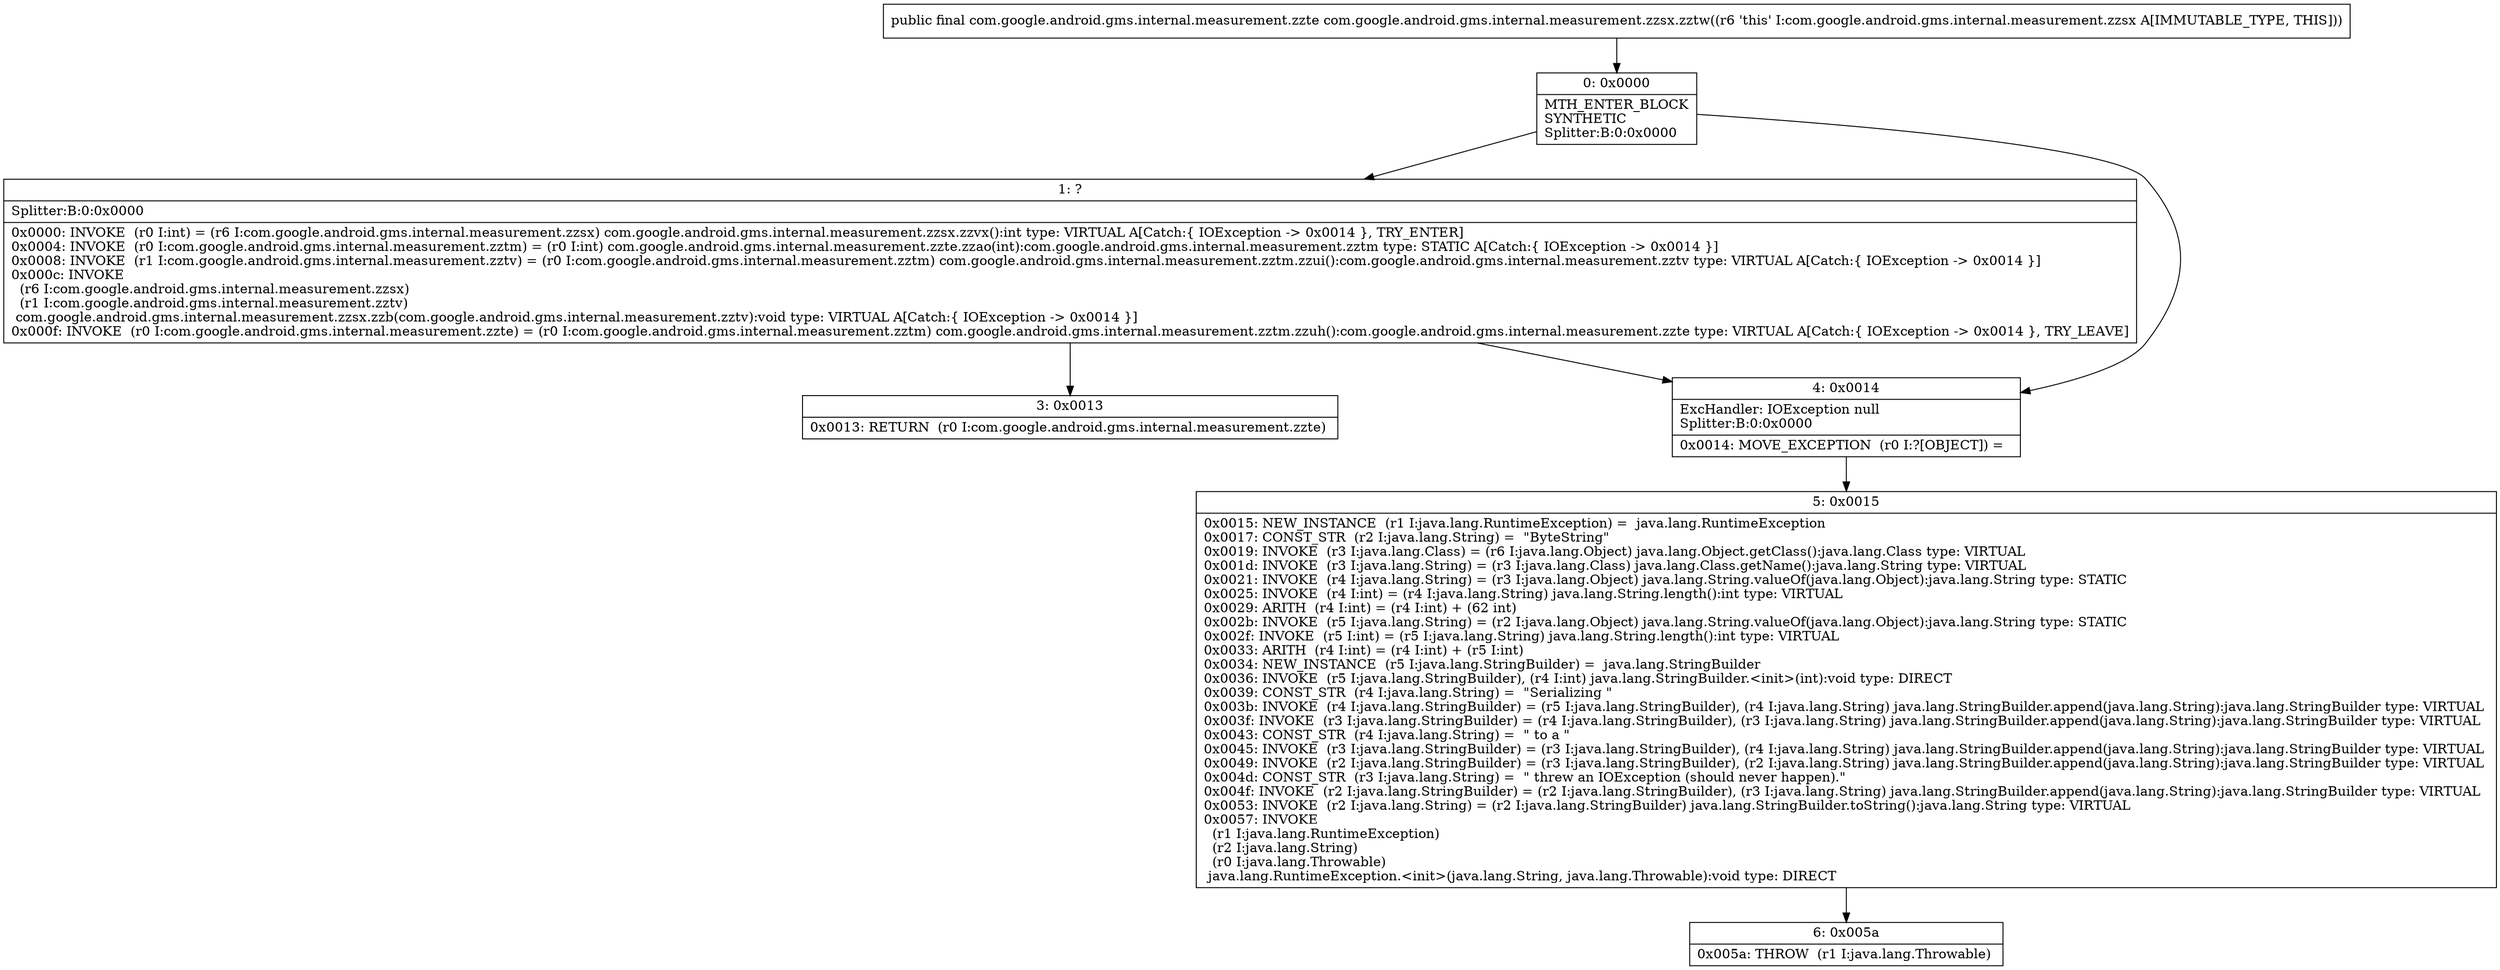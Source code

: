 digraph "CFG forcom.google.android.gms.internal.measurement.zzsx.zztw()Lcom\/google\/android\/gms\/internal\/measurement\/zzte;" {
Node_0 [shape=record,label="{0\:\ 0x0000|MTH_ENTER_BLOCK\lSYNTHETIC\lSplitter:B:0:0x0000\l}"];
Node_1 [shape=record,label="{1\:\ ?|Splitter:B:0:0x0000\l|0x0000: INVOKE  (r0 I:int) = (r6 I:com.google.android.gms.internal.measurement.zzsx) com.google.android.gms.internal.measurement.zzsx.zzvx():int type: VIRTUAL A[Catch:\{ IOException \-\> 0x0014 \}, TRY_ENTER]\l0x0004: INVOKE  (r0 I:com.google.android.gms.internal.measurement.zztm) = (r0 I:int) com.google.android.gms.internal.measurement.zzte.zzao(int):com.google.android.gms.internal.measurement.zztm type: STATIC A[Catch:\{ IOException \-\> 0x0014 \}]\l0x0008: INVOKE  (r1 I:com.google.android.gms.internal.measurement.zztv) = (r0 I:com.google.android.gms.internal.measurement.zztm) com.google.android.gms.internal.measurement.zztm.zzui():com.google.android.gms.internal.measurement.zztv type: VIRTUAL A[Catch:\{ IOException \-\> 0x0014 \}]\l0x000c: INVOKE  \l  (r6 I:com.google.android.gms.internal.measurement.zzsx)\l  (r1 I:com.google.android.gms.internal.measurement.zztv)\l com.google.android.gms.internal.measurement.zzsx.zzb(com.google.android.gms.internal.measurement.zztv):void type: VIRTUAL A[Catch:\{ IOException \-\> 0x0014 \}]\l0x000f: INVOKE  (r0 I:com.google.android.gms.internal.measurement.zzte) = (r0 I:com.google.android.gms.internal.measurement.zztm) com.google.android.gms.internal.measurement.zztm.zzuh():com.google.android.gms.internal.measurement.zzte type: VIRTUAL A[Catch:\{ IOException \-\> 0x0014 \}, TRY_LEAVE]\l}"];
Node_3 [shape=record,label="{3\:\ 0x0013|0x0013: RETURN  (r0 I:com.google.android.gms.internal.measurement.zzte) \l}"];
Node_4 [shape=record,label="{4\:\ 0x0014|ExcHandler: IOException null\lSplitter:B:0:0x0000\l|0x0014: MOVE_EXCEPTION  (r0 I:?[OBJECT]) =  \l}"];
Node_5 [shape=record,label="{5\:\ 0x0015|0x0015: NEW_INSTANCE  (r1 I:java.lang.RuntimeException) =  java.lang.RuntimeException \l0x0017: CONST_STR  (r2 I:java.lang.String) =  \"ByteString\" \l0x0019: INVOKE  (r3 I:java.lang.Class) = (r6 I:java.lang.Object) java.lang.Object.getClass():java.lang.Class type: VIRTUAL \l0x001d: INVOKE  (r3 I:java.lang.String) = (r3 I:java.lang.Class) java.lang.Class.getName():java.lang.String type: VIRTUAL \l0x0021: INVOKE  (r4 I:java.lang.String) = (r3 I:java.lang.Object) java.lang.String.valueOf(java.lang.Object):java.lang.String type: STATIC \l0x0025: INVOKE  (r4 I:int) = (r4 I:java.lang.String) java.lang.String.length():int type: VIRTUAL \l0x0029: ARITH  (r4 I:int) = (r4 I:int) + (62 int) \l0x002b: INVOKE  (r5 I:java.lang.String) = (r2 I:java.lang.Object) java.lang.String.valueOf(java.lang.Object):java.lang.String type: STATIC \l0x002f: INVOKE  (r5 I:int) = (r5 I:java.lang.String) java.lang.String.length():int type: VIRTUAL \l0x0033: ARITH  (r4 I:int) = (r4 I:int) + (r5 I:int) \l0x0034: NEW_INSTANCE  (r5 I:java.lang.StringBuilder) =  java.lang.StringBuilder \l0x0036: INVOKE  (r5 I:java.lang.StringBuilder), (r4 I:int) java.lang.StringBuilder.\<init\>(int):void type: DIRECT \l0x0039: CONST_STR  (r4 I:java.lang.String) =  \"Serializing \" \l0x003b: INVOKE  (r4 I:java.lang.StringBuilder) = (r5 I:java.lang.StringBuilder), (r4 I:java.lang.String) java.lang.StringBuilder.append(java.lang.String):java.lang.StringBuilder type: VIRTUAL \l0x003f: INVOKE  (r3 I:java.lang.StringBuilder) = (r4 I:java.lang.StringBuilder), (r3 I:java.lang.String) java.lang.StringBuilder.append(java.lang.String):java.lang.StringBuilder type: VIRTUAL \l0x0043: CONST_STR  (r4 I:java.lang.String) =  \" to a \" \l0x0045: INVOKE  (r3 I:java.lang.StringBuilder) = (r3 I:java.lang.StringBuilder), (r4 I:java.lang.String) java.lang.StringBuilder.append(java.lang.String):java.lang.StringBuilder type: VIRTUAL \l0x0049: INVOKE  (r2 I:java.lang.StringBuilder) = (r3 I:java.lang.StringBuilder), (r2 I:java.lang.String) java.lang.StringBuilder.append(java.lang.String):java.lang.StringBuilder type: VIRTUAL \l0x004d: CONST_STR  (r3 I:java.lang.String) =  \" threw an IOException (should never happen).\" \l0x004f: INVOKE  (r2 I:java.lang.StringBuilder) = (r2 I:java.lang.StringBuilder), (r3 I:java.lang.String) java.lang.StringBuilder.append(java.lang.String):java.lang.StringBuilder type: VIRTUAL \l0x0053: INVOKE  (r2 I:java.lang.String) = (r2 I:java.lang.StringBuilder) java.lang.StringBuilder.toString():java.lang.String type: VIRTUAL \l0x0057: INVOKE  \l  (r1 I:java.lang.RuntimeException)\l  (r2 I:java.lang.String)\l  (r0 I:java.lang.Throwable)\l java.lang.RuntimeException.\<init\>(java.lang.String, java.lang.Throwable):void type: DIRECT \l}"];
Node_6 [shape=record,label="{6\:\ 0x005a|0x005a: THROW  (r1 I:java.lang.Throwable) \l}"];
MethodNode[shape=record,label="{public final com.google.android.gms.internal.measurement.zzte com.google.android.gms.internal.measurement.zzsx.zztw((r6 'this' I:com.google.android.gms.internal.measurement.zzsx A[IMMUTABLE_TYPE, THIS])) }"];
MethodNode -> Node_0;
Node_0 -> Node_1;
Node_0 -> Node_4;
Node_1 -> Node_4;
Node_1 -> Node_3;
Node_4 -> Node_5;
Node_5 -> Node_6;
}

